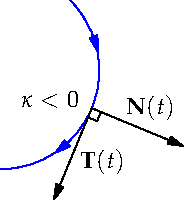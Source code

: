 settings.tex="pdflatex";

texpreamble("\usepackage{amsmath}
\usepackage{amsthm,amssymb}
\usepackage{mathpazo}
\usepackage[svgnames]{xcolor}
");

import graph;

size(0,100);

picture neg;

void fram(pair X, real th){draw(neg,"$\mathbf{T}(t)$",X--X+dir(th),dir(th+90),Arrow);
	draw(neg,"$\mathbf{N}(t)$",X--X+dir(90+th),dir(180+th),Arrow);
	draw(neg,X+0.1dir(th)--X+0.1dir(th)+0.1dir(90+th)--X+0.1dir(90+th));
	}
	
void frame(pair X, real th){draw("$\mathbf{T}(t)$",X--X+dir(th),Arrow);
	draw("$\mathbf{N}(t)$",X--X+dir(90+th),Arrow);
	draw(X+0.1dir(th)--X+0.1dir(th)+0.1dir(90+th)--X+0.1dir(90+th));
	}

real s=-90;
real t=45;
real m=(s+t)/2;


real h=(dir(m)+dir(m-90)).y;
real r=(2*dir(m)).x;

draw(box((0,h),(r,1/sqrt(2))),white);

draw(neg,arc((0,0),1,m,s),blue,Arrow(Relative(0.5)));
draw(neg,arc((0,0),1,t,m),blue,Arrow(Relative(0.5)));

fram(dir(m),m-90);
label(neg,"$\kappa<0$",dir(m),-2dir(m));

//fram(dir(m),m+90);

add(neg);